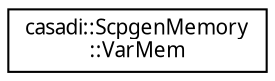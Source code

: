 digraph "Graphical Class Hierarchy"
{
  edge [fontname="FreeSans.ttf",fontsize="10",labelfontname="FreeSans.ttf",labelfontsize="10"];
  node [fontname="FreeSans.ttf",fontsize="10",shape=record];
  rankdir="LR";
  Node1 [label="casadi::ScpgenMemory\l::VarMem",height=0.2,width=0.4,color="black", fillcolor="white", style="filled",URL="$d9/d2b/structcasadi_1_1ScpgenMemory_1_1VarMem.html"];
}
